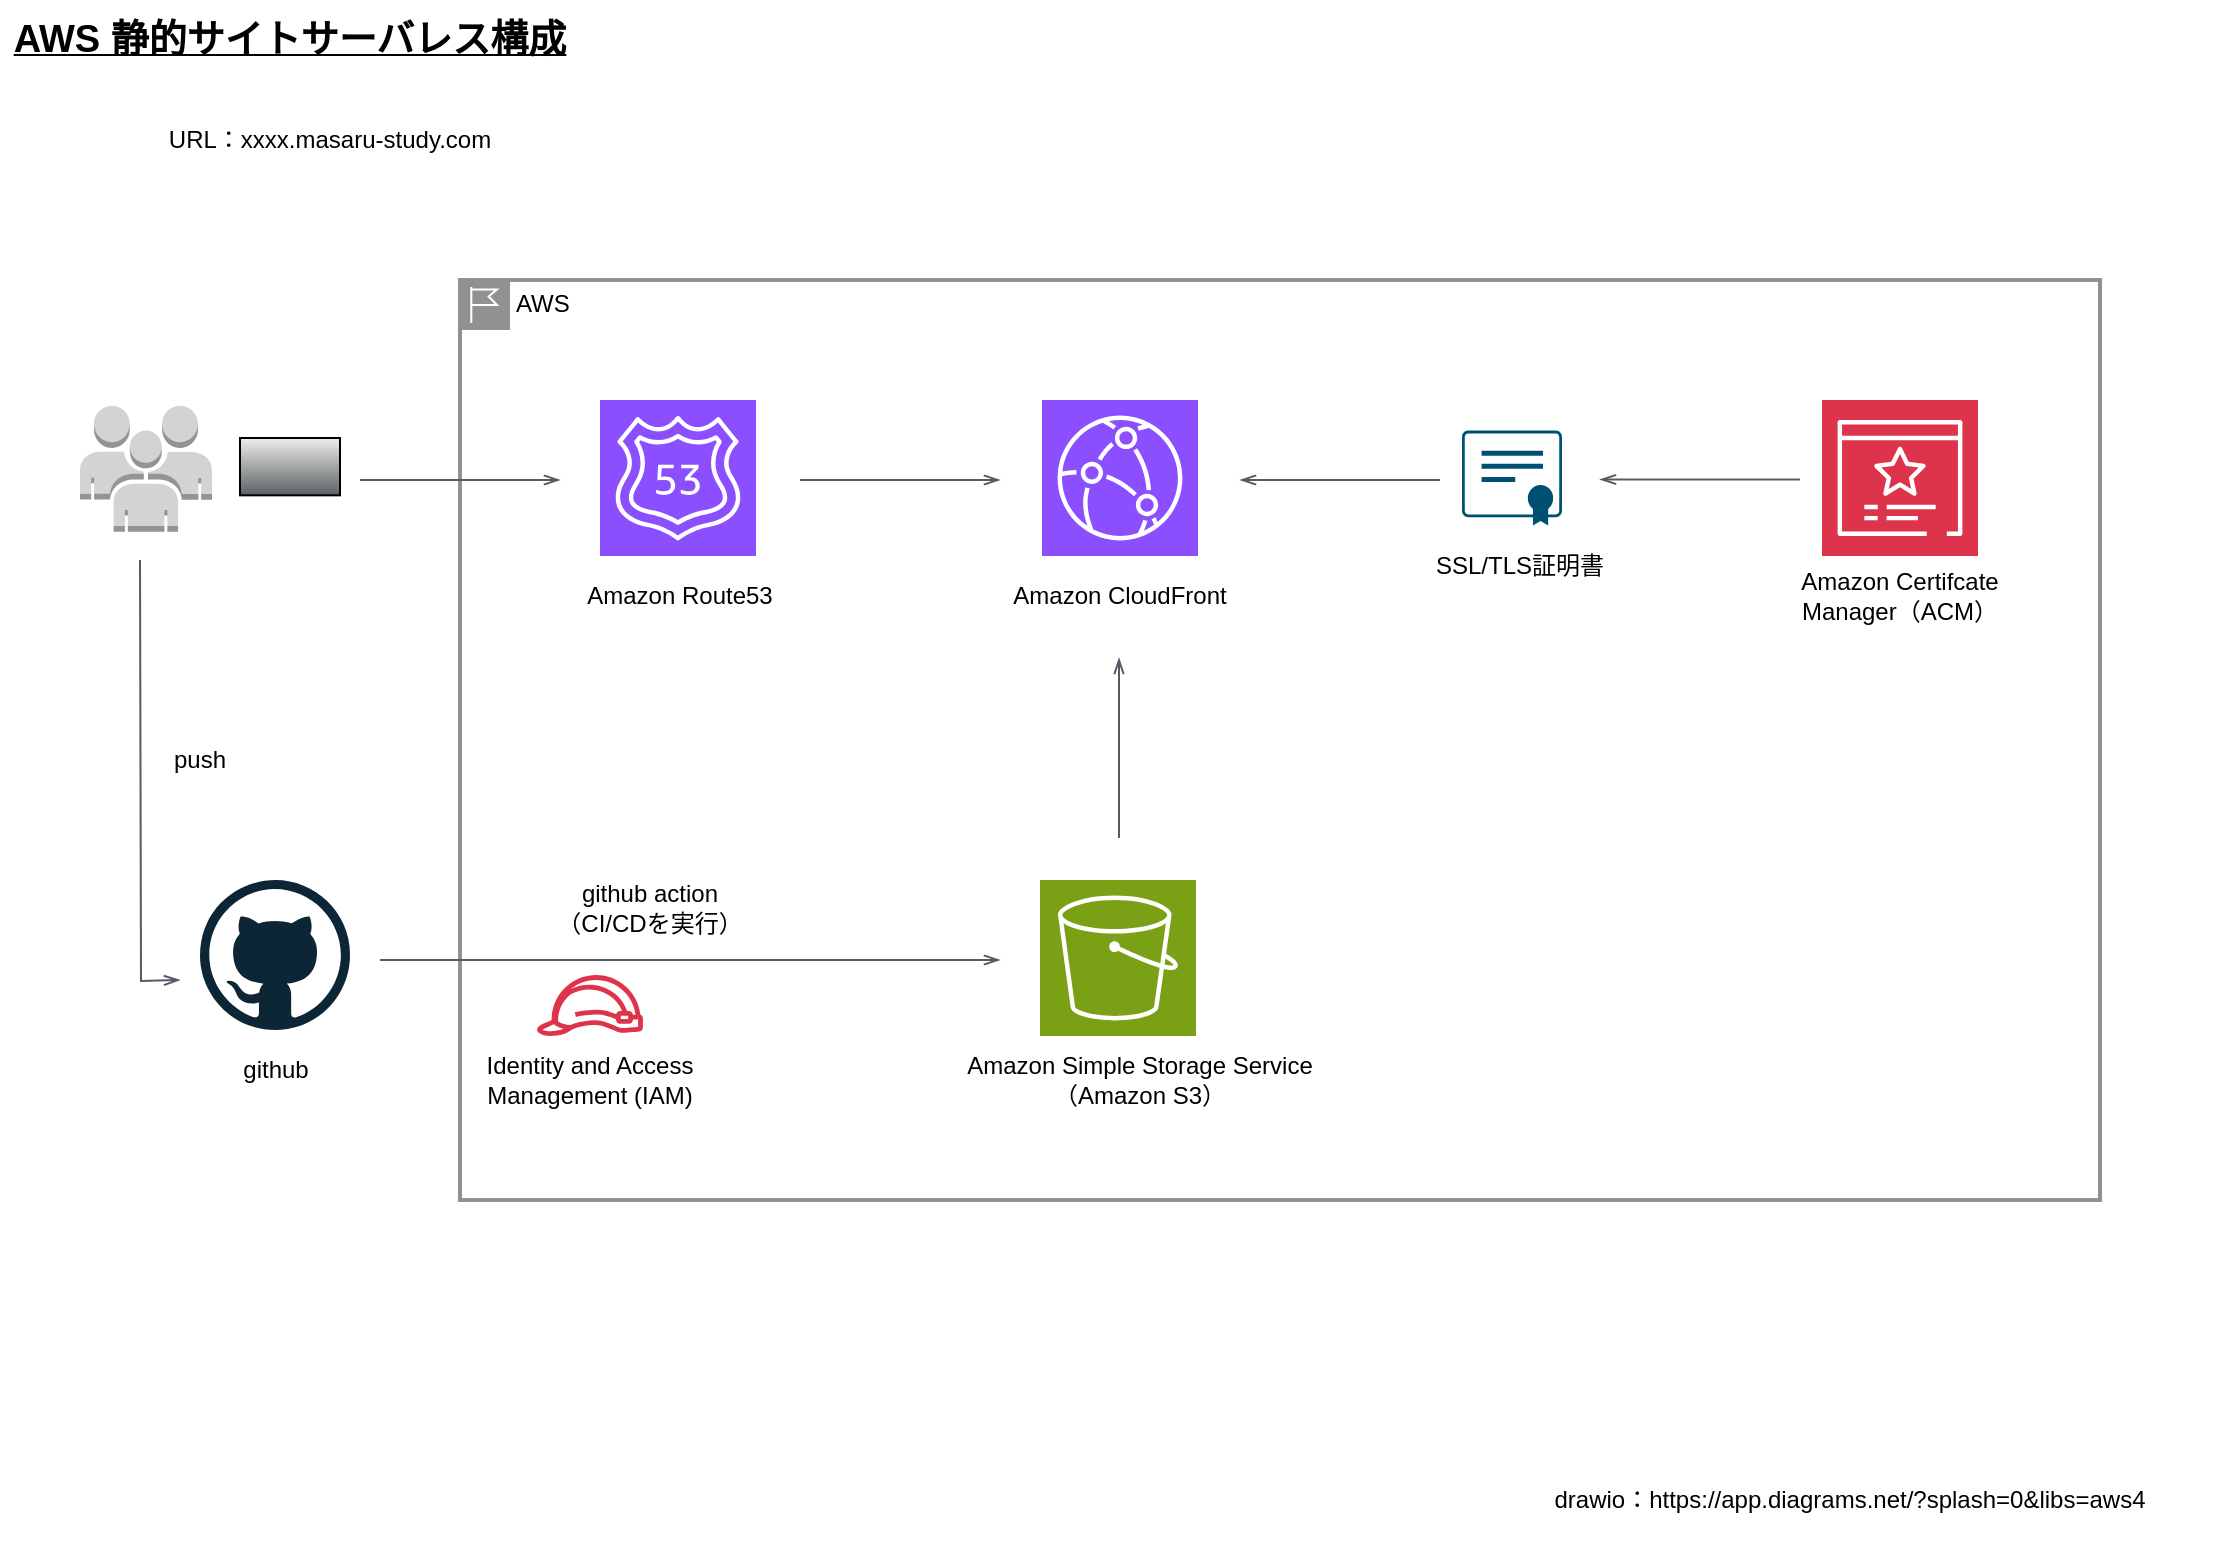 <mxfile version="28.0.5">
  <diagram name="ページ1" id="1esZxNMHSjvF9V8haT3V">
    <mxGraphModel dx="2066" dy="1109" grid="1" gridSize="10" guides="1" tooltips="1" connect="1" arrows="1" fold="1" page="1" pageScale="1" pageWidth="1169" pageHeight="827" math="0" shadow="0">
      <root>
        <mxCell id="0" />
        <mxCell id="1" parent="0" />
        <mxCell id="LYtT7-WvY3AS3YzJVwVW-2" value="AWS" style="shape=mxgraph.ibm.box;prType=region;fontStyle=0;verticalAlign=top;align=left;spacingLeft=32;spacingTop=4;fillColor=none;rounded=0;whiteSpace=wrap;html=1;strokeColor=#919191;strokeWidth=2;dashed=0;container=0;spacing=-4;collapsible=0;expand=0;recursiveResize=0;" vertex="1" parent="1">
          <mxGeometry x="260" y="160" width="820" height="460" as="geometry" />
        </mxCell>
        <mxCell id="LYtT7-WvY3AS3YzJVwVW-4" value="" style="shape=mxgraph.networks2.icon;aspect=fixed;fillColor=#EDEDED;strokeColor=#000000;gradientColor=#5B6163;network2IconShadow=1;network2bgFillColor=none;network2Icon=mxgraph.networks2.laptop;network2IconW=1;network2IconH=0.573;" vertex="1" parent="1">
          <mxGeometry x="150" y="239" width="50" height="28.67" as="geometry" />
        </mxCell>
        <mxCell id="LYtT7-WvY3AS3YzJVwVW-9" value="" style="dashed=0;outlineConnect=0;html=1;align=center;labelPosition=center;verticalLabelPosition=bottom;verticalAlign=top;shape=mxgraph.weblogos.github" vertex="1" parent="1">
          <mxGeometry x="130" y="460" width="75" height="75" as="geometry" />
        </mxCell>
        <mxCell id="LYtT7-WvY3AS3YzJVwVW-16" value="" style="outlineConnect=0;dashed=0;verticalLabelPosition=bottom;verticalAlign=top;align=center;html=1;shape=mxgraph.aws3.users;fillColor=#D2D3D3;gradientColor=none;" vertex="1" parent="1">
          <mxGeometry x="70" y="222.84" width="66" height="63" as="geometry" />
        </mxCell>
        <mxCell id="LYtT7-WvY3AS3YzJVwVW-31" value="" style="edgeStyle=orthogonalEdgeStyle;html=1;endArrow=none;elbow=vertical;startArrow=openThin;startFill=0;strokeColor=#545B64;rounded=0;" edge="1" parent="1">
          <mxGeometry width="100" relative="1" as="geometry">
            <mxPoint x="120" y="510" as="sourcePoint" />
            <mxPoint x="100" y="300" as="targetPoint" />
          </mxGeometry>
        </mxCell>
        <mxCell id="LYtT7-WvY3AS3YzJVwVW-19" value="" style="group" vertex="1" connectable="0" parent="1">
          <mxGeometry x="920" y="220" width="120" height="118" as="geometry" />
        </mxCell>
        <mxCell id="LYtT7-WvY3AS3YzJVwVW-7" value="" style="sketch=0;points=[[0,0,0],[0.25,0,0],[0.5,0,0],[0.75,0,0],[1,0,0],[0,1,0],[0.25,1,0],[0.5,1,0],[0.75,1,0],[1,1,0],[0,0.25,0],[0,0.5,0],[0,0.75,0],[1,0.25,0],[1,0.5,0],[1,0.75,0]];outlineConnect=0;fontColor=#232F3E;fillColor=#DD344C;strokeColor=#ffffff;dashed=0;verticalLabelPosition=bottom;verticalAlign=top;align=center;html=1;fontSize=12;fontStyle=0;aspect=fixed;shape=mxgraph.aws4.resourceIcon;resIcon=mxgraph.aws4.certificate_manager_3;" vertex="1" parent="LYtT7-WvY3AS3YzJVwVW-19">
          <mxGeometry x="21" width="78" height="78" as="geometry" />
        </mxCell>
        <mxCell id="LYtT7-WvY3AS3YzJVwVW-13" value="Amazon Certifcate Manager（ACM）" style="text;html=1;align=center;verticalAlign=middle;whiteSpace=wrap;rounded=0;" vertex="1" parent="LYtT7-WvY3AS3YzJVwVW-19">
          <mxGeometry y="78" width="120" height="40" as="geometry" />
        </mxCell>
        <mxCell id="LYtT7-WvY3AS3YzJVwVW-29" value="" style="edgeStyle=orthogonalEdgeStyle;html=1;endArrow=none;elbow=vertical;startArrow=openThin;startFill=0;strokeColor=#545B64;rounded=0;" edge="1" parent="LYtT7-WvY3AS3YzJVwVW-19">
          <mxGeometry width="100" relative="1" as="geometry">
            <mxPoint x="-90" y="39.75" as="sourcePoint" />
            <mxPoint x="10" y="39.75" as="targetPoint" />
          </mxGeometry>
        </mxCell>
        <mxCell id="LYtT7-WvY3AS3YzJVwVW-20" value="" style="group" vertex="1" connectable="0" parent="1">
          <mxGeometry x="730" y="235.25" width="120" height="87.5" as="geometry" />
        </mxCell>
        <mxCell id="LYtT7-WvY3AS3YzJVwVW-8" value="" style="points=[[0.015,0.015,0],[0.25,0,0],[0.5,0,0],[0.75,0,0],[0.985,0.015,0],[1,0.22,0],[1,0.44,0],[1,0.67,0],[0.985,0.89,0],[0,0.22,0],[0,0.44,0],[0,0.67,0],[0.015,0.89,0],[0.25,0.91,0],[0.5,0.91,0],[0.785,0.955,0]];verticalLabelPosition=bottom;sketch=0;html=1;verticalAlign=top;aspect=fixed;align=center;pointerEvents=1;shape=mxgraph.cisco19.x509_certificate;fillColor=#005073;strokeColor=none;" vertex="1" parent="LYtT7-WvY3AS3YzJVwVW-20">
          <mxGeometry x="31" width="50" height="47.5" as="geometry" />
        </mxCell>
        <mxCell id="LYtT7-WvY3AS3YzJVwVW-14" value="SSL/TLS証明書" style="text;html=1;align=center;verticalAlign=middle;whiteSpace=wrap;rounded=0;" vertex="1" parent="LYtT7-WvY3AS3YzJVwVW-20">
          <mxGeometry y="47.5" width="120" height="40" as="geometry" />
        </mxCell>
        <mxCell id="LYtT7-WvY3AS3YzJVwVW-21" value="" style="group" vertex="1" connectable="0" parent="1">
          <mxGeometry x="530" y="220" width="120" height="118" as="geometry" />
        </mxCell>
        <mxCell id="LYtT7-WvY3AS3YzJVwVW-6" value="" style="sketch=0;points=[[0,0,0],[0.25,0,0],[0.5,0,0],[0.75,0,0],[1,0,0],[0,1,0],[0.25,1,0],[0.5,1,0],[0.75,1,0],[1,1,0],[0,0.25,0],[0,0.5,0],[0,0.75,0],[1,0.25,0],[1,0.5,0],[1,0.75,0]];outlineConnect=0;fontColor=#232F3E;fillColor=#8C4FFF;strokeColor=#ffffff;dashed=0;verticalLabelPosition=bottom;verticalAlign=top;align=center;html=1;fontSize=12;fontStyle=0;aspect=fixed;shape=mxgraph.aws4.resourceIcon;resIcon=mxgraph.aws4.cloudfront;" vertex="1" parent="LYtT7-WvY3AS3YzJVwVW-21">
          <mxGeometry x="21" width="78" height="78" as="geometry" />
        </mxCell>
        <mxCell id="LYtT7-WvY3AS3YzJVwVW-12" value="Amazon CloudFront" style="text;html=1;align=center;verticalAlign=middle;whiteSpace=wrap;rounded=0;" vertex="1" parent="LYtT7-WvY3AS3YzJVwVW-21">
          <mxGeometry y="78" width="120" height="40" as="geometry" />
        </mxCell>
        <mxCell id="LYtT7-WvY3AS3YzJVwVW-22" value="" style="group" vertex="1" connectable="0" parent="1">
          <mxGeometry x="310" y="220.0" width="120" height="118.0" as="geometry" />
        </mxCell>
        <mxCell id="LYtT7-WvY3AS3YzJVwVW-5" value="" style="sketch=0;points=[[0,0,0],[0.25,0,0],[0.5,0,0],[0.75,0,0],[1,0,0],[0,1,0],[0.25,1,0],[0.5,1,0],[0.75,1,0],[1,1,0],[0,0.25,0],[0,0.5,0],[0,0.75,0],[1,0.25,0],[1,0.5,0],[1,0.75,0]];outlineConnect=0;fontColor=#232F3E;fillColor=#8C4FFF;strokeColor=#ffffff;dashed=0;verticalLabelPosition=bottom;verticalAlign=top;align=center;html=1;fontSize=12;fontStyle=0;aspect=fixed;shape=mxgraph.aws4.resourceIcon;resIcon=mxgraph.aws4.route_53;" vertex="1" parent="LYtT7-WvY3AS3YzJVwVW-22">
          <mxGeometry x="20" width="78" height="78" as="geometry" />
        </mxCell>
        <mxCell id="LYtT7-WvY3AS3YzJVwVW-11" value="Amazon Route53" style="text;html=1;align=center;verticalAlign=middle;whiteSpace=wrap;rounded=0;" vertex="1" parent="LYtT7-WvY3AS3YzJVwVW-22">
          <mxGeometry y="78.0" width="120" height="40" as="geometry" />
        </mxCell>
        <mxCell id="LYtT7-WvY3AS3YzJVwVW-23" value="" style="group" vertex="1" connectable="0" parent="1">
          <mxGeometry x="500" y="460" width="200" height="120" as="geometry" />
        </mxCell>
        <mxCell id="LYtT7-WvY3AS3YzJVwVW-1" value="" style="sketch=0;points=[[0,0,0],[0.25,0,0],[0.5,0,0],[0.75,0,0],[1,0,0],[0,1,0],[0.25,1,0],[0.5,1,0],[0.75,1,0],[1,1,0],[0,0.25,0],[0,0.5,0],[0,0.75,0],[1,0.25,0],[1,0.5,0],[1,0.75,0]];outlineConnect=0;fontColor=#232F3E;fillColor=#7AA116;strokeColor=#ffffff;dashed=0;verticalLabelPosition=bottom;verticalAlign=top;align=center;html=1;fontSize=12;fontStyle=0;aspect=fixed;shape=mxgraph.aws4.resourceIcon;resIcon=mxgraph.aws4.s3;" vertex="1" parent="LYtT7-WvY3AS3YzJVwVW-23">
          <mxGeometry x="50" width="78" height="78" as="geometry" />
        </mxCell>
        <mxCell id="LYtT7-WvY3AS3YzJVwVW-10" value="Amazon Simple Storage Service（Amazon S3）" style="text;html=1;align=center;verticalAlign=middle;whiteSpace=wrap;rounded=0;" vertex="1" parent="LYtT7-WvY3AS3YzJVwVW-23">
          <mxGeometry y="80" width="200" height="40" as="geometry" />
        </mxCell>
        <mxCell id="LYtT7-WvY3AS3YzJVwVW-25" value="" style="edgeStyle=orthogonalEdgeStyle;html=1;endArrow=openThin;elbow=vertical;startArrow=none;endFill=0;strokeColor=#545B64;rounded=0;" edge="1" parent="1">
          <mxGeometry width="100" relative="1" as="geometry">
            <mxPoint x="210" y="260" as="sourcePoint" />
            <mxPoint x="310" y="260" as="targetPoint" />
          </mxGeometry>
        </mxCell>
        <mxCell id="LYtT7-WvY3AS3YzJVwVW-27" value="" style="edgeStyle=orthogonalEdgeStyle;html=1;endArrow=openThin;elbow=vertical;startArrow=none;endFill=0;strokeColor=#545B64;rounded=0;" edge="1" parent="1">
          <mxGeometry width="100" relative="1" as="geometry">
            <mxPoint x="430" y="260" as="sourcePoint" />
            <mxPoint x="530" y="260" as="targetPoint" />
          </mxGeometry>
        </mxCell>
        <mxCell id="LYtT7-WvY3AS3YzJVwVW-28" value="" style="edgeStyle=orthogonalEdgeStyle;html=1;endArrow=none;elbow=vertical;startArrow=openThin;startFill=0;strokeColor=#545B64;rounded=0;" edge="1" parent="1">
          <mxGeometry width="100" relative="1" as="geometry">
            <mxPoint x="650" y="260" as="sourcePoint" />
            <mxPoint x="750" y="260" as="targetPoint" />
          </mxGeometry>
        </mxCell>
        <mxCell id="LYtT7-WvY3AS3YzJVwVW-30" value="" style="edgeStyle=orthogonalEdgeStyle;html=1;endArrow=none;elbow=vertical;startArrow=openThin;startFill=0;strokeColor=#545B64;rounded=0;" edge="1" parent="1">
          <mxGeometry width="100" relative="1" as="geometry">
            <mxPoint x="589.5" y="349" as="sourcePoint" />
            <mxPoint x="589.5" y="439" as="targetPoint" />
          </mxGeometry>
        </mxCell>
        <mxCell id="LYtT7-WvY3AS3YzJVwVW-34" value="" style="edgeStyle=orthogonalEdgeStyle;html=1;endArrow=openThin;elbow=vertical;startArrow=none;endFill=0;strokeColor=#545B64;rounded=0;" edge="1" parent="1">
          <mxGeometry width="100" relative="1" as="geometry">
            <mxPoint x="220" y="500" as="sourcePoint" />
            <mxPoint x="530" y="500" as="targetPoint" />
          </mxGeometry>
        </mxCell>
        <mxCell id="LYtT7-WvY3AS3YzJVwVW-35" value="github" style="text;html=1;align=center;verticalAlign=middle;whiteSpace=wrap;rounded=0;" vertex="1" parent="1">
          <mxGeometry x="132.5" y="535" width="70" height="40" as="geometry" />
        </mxCell>
        <mxCell id="LYtT7-WvY3AS3YzJVwVW-36" value="github action&lt;div&gt;（CI/CDを実行）&lt;/div&gt;" style="text;html=1;align=center;verticalAlign=middle;whiteSpace=wrap;rounded=0;" vertex="1" parent="1">
          <mxGeometry x="270" y="454" width="170" height="40" as="geometry" />
        </mxCell>
        <mxCell id="LYtT7-WvY3AS3YzJVwVW-40" value="" style="group" vertex="1" connectable="0" parent="1">
          <mxGeometry x="240" y="496" width="170" height="84" as="geometry" />
        </mxCell>
        <mxCell id="LYtT7-WvY3AS3YzJVwVW-39" value="Identity and Access Management (IAM)" style="text;html=1;align=center;verticalAlign=middle;whiteSpace=wrap;rounded=0;" vertex="1" parent="LYtT7-WvY3AS3YzJVwVW-40">
          <mxGeometry y="44" width="170" height="40" as="geometry" />
        </mxCell>
        <mxCell id="LYtT7-WvY3AS3YzJVwVW-37" value="" style="sketch=0;outlineConnect=0;fontColor=#232F3E;gradientColor=none;fillColor=#DD344C;strokeColor=none;dashed=0;verticalLabelPosition=bottom;verticalAlign=top;align=center;html=1;fontSize=12;fontStyle=0;aspect=fixed;pointerEvents=1;shape=mxgraph.aws4.role;" vertex="1" parent="LYtT7-WvY3AS3YzJVwVW-40">
          <mxGeometry x="58" y="11.54" width="54" height="30.46" as="geometry" />
        </mxCell>
        <mxCell id="LYtT7-WvY3AS3YzJVwVW-41" value="push" style="text;html=1;align=center;verticalAlign=middle;whiteSpace=wrap;rounded=0;" vertex="1" parent="1">
          <mxGeometry x="100" y="380" width="60" height="40" as="geometry" />
        </mxCell>
        <mxCell id="LYtT7-WvY3AS3YzJVwVW-43" value="&lt;font style=&quot;font-size: 19px;&quot;&gt;&lt;u&gt;&lt;b&gt;AWS 静的サイトサーバレス構成&lt;/b&gt;&lt;/u&gt;&lt;/font&gt;" style="text;html=1;align=center;verticalAlign=middle;whiteSpace=wrap;rounded=0;" vertex="1" parent="1">
          <mxGeometry x="30" y="20" width="290" height="40" as="geometry" />
        </mxCell>
        <mxCell id="LYtT7-WvY3AS3YzJVwVW-44" value="URL：xxxx.masaru-study.com" style="text;html=1;align=center;verticalAlign=middle;whiteSpace=wrap;rounded=0;" vertex="1" parent="1">
          <mxGeometry x="60" y="70" width="270" height="40" as="geometry" />
        </mxCell>
        <mxCell id="LYtT7-WvY3AS3YzJVwVW-46" value="drawio：&lt;span style=&quot;background-color: transparent; color: light-dark(rgb(0, 0, 0), rgb(255, 255, 255));&quot;&gt;https://app.diagrams.net/?splash=0&amp;amp;libs=aws4&lt;/span&gt;" style="text;html=1;align=center;verticalAlign=middle;whiteSpace=wrap;rounded=0;" vertex="1" parent="1">
          <mxGeometry x="770" y="750" width="370" height="40" as="geometry" />
        </mxCell>
      </root>
    </mxGraphModel>
  </diagram>
</mxfile>

